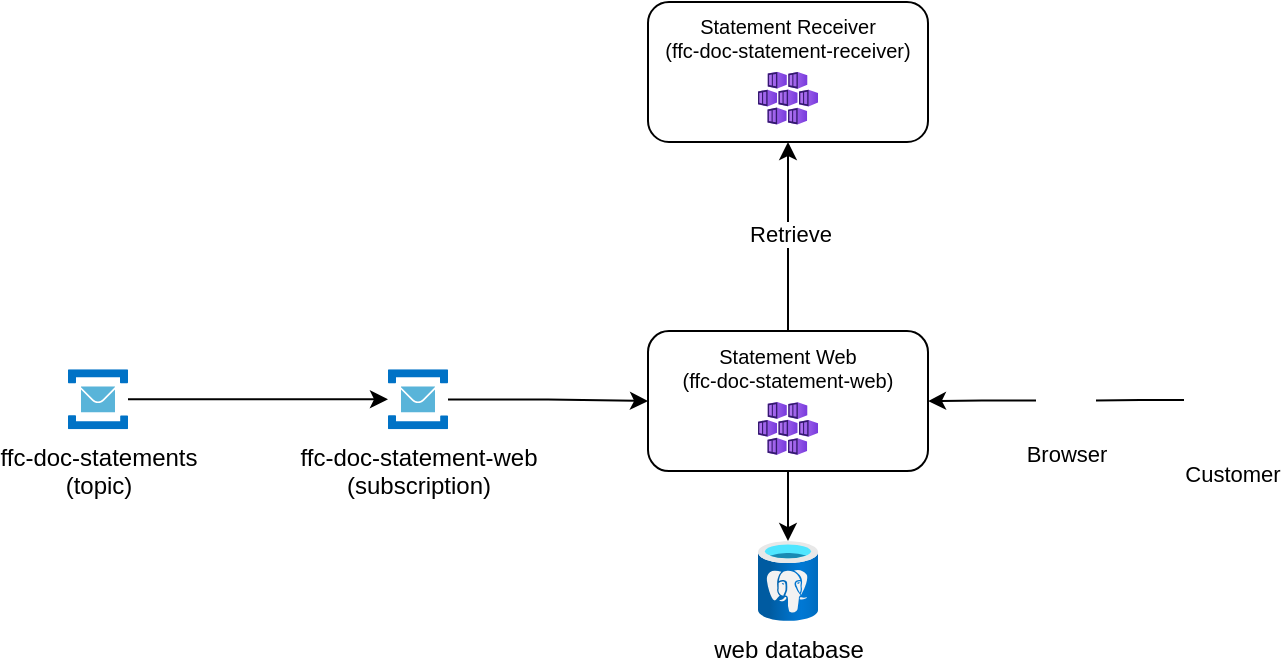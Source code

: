 <mxfile version="21.3.6" type="device">
  <diagram name="Page-1" id="kXHR0VAbNVezRjnfx8mP">
    <mxGraphModel dx="3435" dy="-1746" grid="1" gridSize="10" guides="1" tooltips="1" connect="1" arrows="1" fold="1" page="1" pageScale="1" pageWidth="827" pageHeight="1169" math="0" shadow="0">
      <root>
        <mxCell id="0" />
        <mxCell id="1" parent="0" />
        <mxCell id="tcIZFkuSUAdjtvcg8MCh-6" value="" style="edgeStyle=orthogonalEdgeStyle;rounded=0;orthogonalLoop=1;jettySize=auto;html=1;" parent="1" source="tcIZFkuSUAdjtvcg8MCh-7" target="tcIZFkuSUAdjtvcg8MCh-9" edge="1">
          <mxGeometry relative="1" as="geometry" />
        </mxCell>
        <mxCell id="tcIZFkuSUAdjtvcg8MCh-7" value="ffc-doc-statements&lt;br&gt;(topic)" style="sketch=0;aspect=fixed;html=1;points=[];align=center;image;fontSize=12;image=img/lib/mscae/Service_Bus.svg;" parent="1" vertex="1">
          <mxGeometry x="-2400" y="2733.66" width="30" height="30" as="geometry" />
        </mxCell>
        <mxCell id="tcIZFkuSUAdjtvcg8MCh-8" value="" style="edgeStyle=orthogonalEdgeStyle;rounded=0;orthogonalLoop=1;jettySize=auto;html=1;entryX=0;entryY=0.5;entryDx=0;entryDy=0;" parent="1" source="tcIZFkuSUAdjtvcg8MCh-9" target="tcIZFkuSUAdjtvcg8MCh-23" edge="1">
          <mxGeometry relative="1" as="geometry">
            <mxPoint x="-2128.75" y="2749.66" as="targetPoint" />
          </mxGeometry>
        </mxCell>
        <mxCell id="tcIZFkuSUAdjtvcg8MCh-9" value="ffc-doc-statement-web&lt;br&gt;(subscription)" style="sketch=0;aspect=fixed;html=1;points=[];align=center;image;fontSize=12;image=img/lib/mscae/Service_Bus.svg;" parent="1" vertex="1">
          <mxGeometry x="-2240" y="2733.66" width="30" height="30" as="geometry" />
        </mxCell>
        <mxCell id="tcIZFkuSUAdjtvcg8MCh-19" style="edgeStyle=orthogonalEdgeStyle;rounded=0;orthogonalLoop=1;jettySize=auto;html=1;" parent="1" source="tcIZFkuSUAdjtvcg8MCh-23" target="tcIZFkuSUAdjtvcg8MCh-25" edge="1">
          <mxGeometry relative="1" as="geometry" />
        </mxCell>
        <mxCell id="tcIZFkuSUAdjtvcg8MCh-74" value="" style="edgeStyle=orthogonalEdgeStyle;rounded=0;orthogonalLoop=1;jettySize=auto;html=1;entryX=0.5;entryY=1;entryDx=0;entryDy=0;" parent="1" source="tcIZFkuSUAdjtvcg8MCh-23" target="tcIZFkuSUAdjtvcg8MCh-55" edge="1">
          <mxGeometry relative="1" as="geometry">
            <mxPoint x="-2043.75" y="2648" as="targetPoint" />
          </mxGeometry>
        </mxCell>
        <mxCell id="tcIZFkuSUAdjtvcg8MCh-75" value="Retrieve" style="edgeLabel;html=1;align=center;verticalAlign=middle;resizable=0;points=[];" parent="tcIZFkuSUAdjtvcg8MCh-74" vertex="1" connectable="0">
          <mxGeometry x="0.037" y="-1" relative="1" as="geometry">
            <mxPoint as="offset" />
          </mxGeometry>
        </mxCell>
        <mxCell id="tcIZFkuSUAdjtvcg8MCh-23" value="Statement Web&lt;br&gt;(ffc-doc-statement-web)&lt;br&gt;" style="rounded=1;whiteSpace=wrap;html=1;verticalAlign=top;fontSize=10;" parent="1" vertex="1">
          <mxGeometry x="-2110" y="2714.54" width="140" height="70" as="geometry" />
        </mxCell>
        <mxCell id="tcIZFkuSUAdjtvcg8MCh-24" value="" style="aspect=fixed;html=1;points=[];align=center;image;fontSize=12;image=img/lib/azure2/compute/Kubernetes_Services.svg;" parent="1" vertex="1">
          <mxGeometry x="-2055" y="2750" width="30" height="26.47" as="geometry" />
        </mxCell>
        <mxCell id="tcIZFkuSUAdjtvcg8MCh-25" value="web database" style="aspect=fixed;html=1;points=[];align=center;image;fontSize=12;image=img/lib/azure2/databases/Azure_Database_PostgreSQL_Server.svg;" parent="1" vertex="1">
          <mxGeometry x="-2055" y="2819.54" width="30" height="40" as="geometry" />
        </mxCell>
        <mxCell id="tcIZFkuSUAdjtvcg8MCh-55" value="Statement Receiver&lt;br style=&quot;font-size: 10px;&quot;&gt;(ffc-doc-statement-receiver)" style="rounded=1;whiteSpace=wrap;html=1;verticalAlign=top;fontSize=10;" parent="1" vertex="1">
          <mxGeometry x="-2110" y="2550" width="140" height="70" as="geometry" />
        </mxCell>
        <mxCell id="tcIZFkuSUAdjtvcg8MCh-56" value="" style="aspect=fixed;html=1;points=[];align=center;image;fontSize=12;image=img/lib/azure2/compute/Kubernetes_Services.svg;" parent="1" vertex="1">
          <mxGeometry x="-2055" y="2584.87" width="30" height="26.47" as="geometry" />
        </mxCell>
        <mxCell id="FGacWWpRHnJTn4dhoC1r-3" value="" style="edgeStyle=orthogonalEdgeStyle;rounded=0;orthogonalLoop=1;jettySize=auto;html=1;endArrow=none;endFill=0;" edge="1" parent="1" source="tcIZFkuSUAdjtvcg8MCh-62" target="tcIZFkuSUAdjtvcg8MCh-77">
          <mxGeometry relative="1" as="geometry" />
        </mxCell>
        <mxCell id="tcIZFkuSUAdjtvcg8MCh-62" value="Customer" style="shape=image;html=1;verticalAlign=top;verticalLabelPosition=bottom;labelBackgroundColor=#ffffff;imageAspect=0;aspect=fixed;image=https://cdn1.iconfinder.com/data/icons/CrystalClear/128x128/kdm/user_male.png;fontSize=11;" parent="1" vertex="1">
          <mxGeometry x="-1842" y="2725" width="48" height="48" as="geometry" />
        </mxCell>
        <mxCell id="tcIZFkuSUAdjtvcg8MCh-73" value="" style="shape=image;html=1;verticalAlign=top;verticalLabelPosition=bottom;labelBackgroundColor=#ffffff;imageAspect=0;aspect=fixed;image=https://cdn4.iconfinder.com/data/icons/file-extensions-1/64/pdfs-128.png" parent="1" vertex="1">
          <mxGeometry x="-2030" y="2677.66" width="30" height="30" as="geometry" />
        </mxCell>
        <mxCell id="FGacWWpRHnJTn4dhoC1r-5" value="" style="edgeStyle=orthogonalEdgeStyle;rounded=0;orthogonalLoop=1;jettySize=auto;html=1;entryX=1;entryY=0.5;entryDx=0;entryDy=0;" edge="1" parent="1" source="tcIZFkuSUAdjtvcg8MCh-77" target="tcIZFkuSUAdjtvcg8MCh-23">
          <mxGeometry relative="1" as="geometry">
            <mxPoint x="-1910" y="2820" as="targetPoint" />
          </mxGeometry>
        </mxCell>
        <mxCell id="tcIZFkuSUAdjtvcg8MCh-77" value="&lt;font style=&quot;font-size: 11px;&quot;&gt;Browser&lt;/font&gt;" style="shape=image;html=1;verticalAlign=top;verticalLabelPosition=bottom;labelBackgroundColor=#ffffff;imageAspect=0;image=https://cdn4.iconfinder.com/data/icons/essentials-74/24/004_-_Website-128.png" parent="1" vertex="1">
          <mxGeometry x="-1916" y="2736.66" width="30" height="25" as="geometry" />
        </mxCell>
      </root>
    </mxGraphModel>
  </diagram>
</mxfile>

